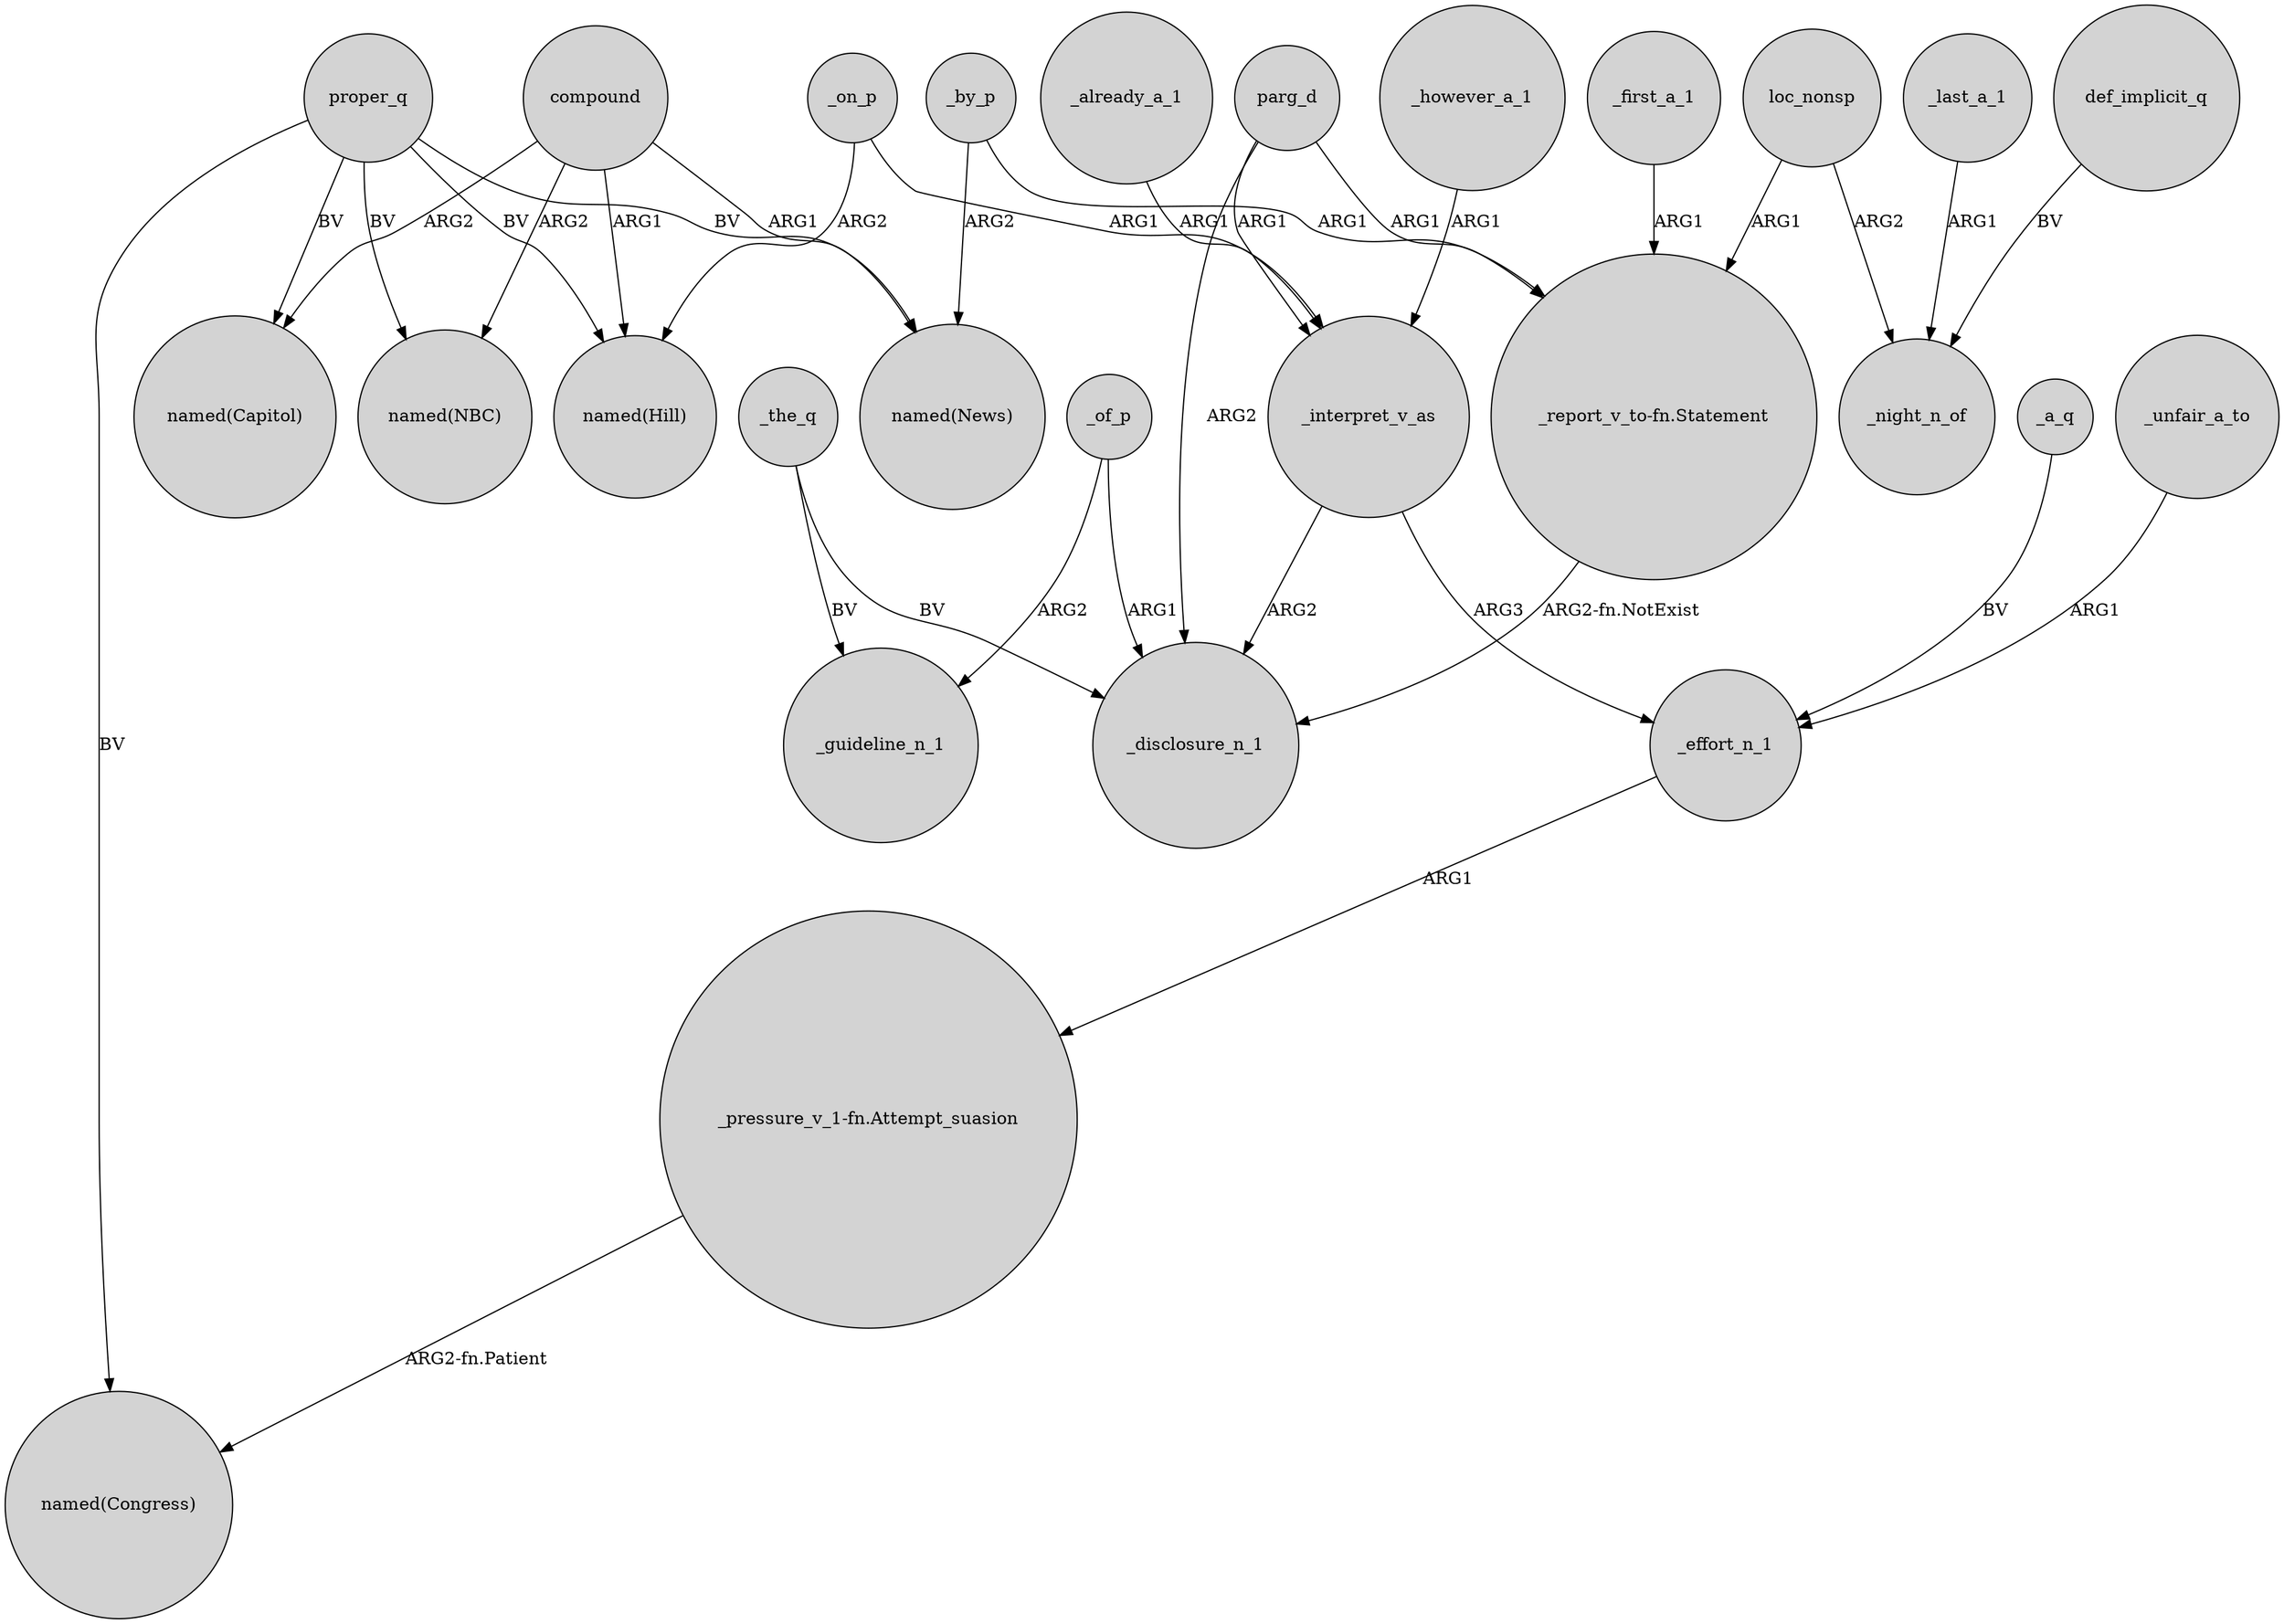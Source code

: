 digraph {
	node [shape=circle style=filled]
	compound -> "named(News)" [label=ARG1]
	def_implicit_q -> _night_n_of [label=BV]
	_the_q -> _disclosure_n_1 [label=BV]
	_however_a_1 -> _interpret_v_as [label=ARG1]
	compound -> "named(Capitol)" [label=ARG2]
	"_report_v_to-fn.Statement" -> _disclosure_n_1 [label="ARG2-fn.NotExist"]
	proper_q -> "named(NBC)" [label=BV]
	_unfair_a_to -> _effort_n_1 [label=ARG1]
	_of_p -> _guideline_n_1 [label=ARG2]
	_on_p -> "named(Hill)" [label=ARG2]
	"_pressure_v_1-fn.Attempt_suasion" -> "named(Congress)" [label="ARG2-fn.Patient"]
	loc_nonsp -> "_report_v_to-fn.Statement" [label=ARG1]
	compound -> "named(Hill)" [label=ARG1]
	_already_a_1 -> _interpret_v_as [label=ARG1]
	proper_q -> "named(Congress)" [label=BV]
	parg_d -> _disclosure_n_1 [label=ARG2]
	proper_q -> "named(News)" [label=BV]
	_effort_n_1 -> "_pressure_v_1-fn.Attempt_suasion" [label=ARG1]
	parg_d -> _interpret_v_as [label=ARG1]
	_by_p -> "_report_v_to-fn.Statement" [label=ARG1]
	_of_p -> _disclosure_n_1 [label=ARG1]
	_by_p -> "named(News)" [label=ARG2]
	parg_d -> "_report_v_to-fn.Statement" [label=ARG1]
	_on_p -> _interpret_v_as [label=ARG1]
	compound -> "named(NBC)" [label=ARG2]
	_the_q -> _guideline_n_1 [label=BV]
	_a_q -> _effort_n_1 [label=BV]
	_interpret_v_as -> _effort_n_1 [label=ARG3]
	_first_a_1 -> "_report_v_to-fn.Statement" [label=ARG1]
	proper_q -> "named(Hill)" [label=BV]
	loc_nonsp -> _night_n_of [label=ARG2]
	_interpret_v_as -> _disclosure_n_1 [label=ARG2]
	_last_a_1 -> _night_n_of [label=ARG1]
	proper_q -> "named(Capitol)" [label=BV]
}
